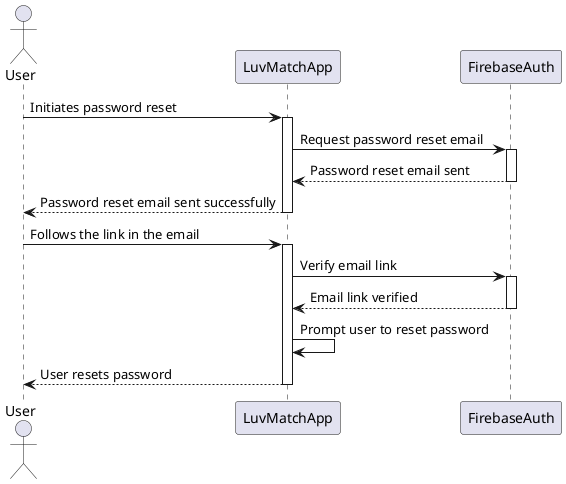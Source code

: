 @startuml ForgotPassword
actor User
participant LuvMatchApp
participant FirebaseAuth

User -> LuvMatchApp: Initiates password reset
activate LuvMatchApp

LuvMatchApp -> FirebaseAuth: Request password reset email
activate FirebaseAuth

FirebaseAuth --> LuvMatchApp: Password reset email sent
deactivate FirebaseAuth

LuvMatchApp --> User: Password reset email sent successfully
deactivate LuvMatchApp

User -> LuvMatchApp: Follows the link in the email
activate LuvMatchApp

LuvMatchApp -> FirebaseAuth: Verify email link
activate FirebaseAuth

FirebaseAuth --> LuvMatchApp: Email link verified
deactivate FirebaseAuth

LuvMatchApp -> LuvMatchApp: Prompt user to reset password
LuvMatchApp --> User: User resets password
deactivate LuvMatchApp

@enduml
